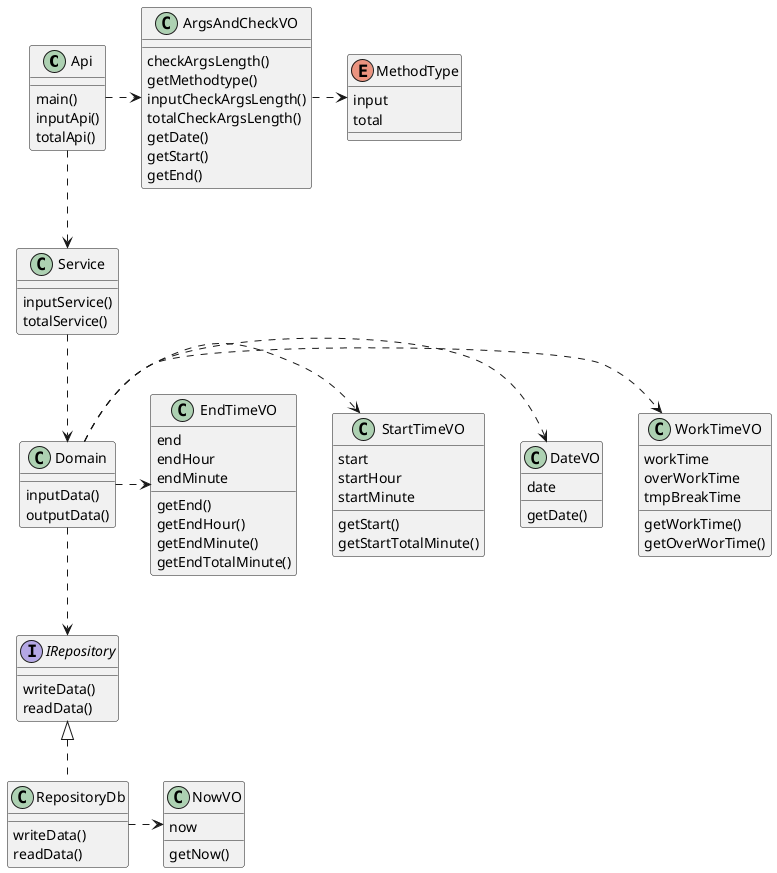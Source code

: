 @startuml
'コメントアウト

class Api {
  main()
  inputApi()
  totalApi()
}


class  Service {
  inputService()
  totalService()
}

class Domain {
  inputData()
  outputData()
}

interface IRepository {
  writeData()
  readData()
}


class RepositoryDb implements IRepository {
  writeData()
  readData()
} 

class ArgsAndCheckVO {
  checkArgsLength()
  getMethodtype()
  inputCheckArgsLength()
  totalCheckArgsLength()
  getDate()
  getStart()
  getEnd()
}

enum MethodType {
  input
  total
}

class DateVO {
  date
  getDate()
}

class StartTimeVO {
  start
  startHour
  startMinute
  getStart()
  getStartTotalMinute()
}


class EndTimeVO {
  end
  endHour
  endMinute
  getEnd()
  getEndHour()
  getEndMinute()
  getEndTotalMinute()
}

class WorkTimeVO {
  workTime
  overWorkTime
  tmpBreakTime
  getWorkTime()
  getOverWorTime()
}

class NowVO {
  now
  getNow()
}


Api .down.> Service
Service .down.> Domain
Domain .down.> IRepository

Api .right.> ArgsAndCheckVO
ArgsAndCheckVO .right.> MethodType

Domain .right.> WorkTimeVO
Domain .right.> DateVO
Domain .right.> StartTimeVO
Domain .right.> EndTimeVO

RepositoryDb .right.> NowVO


@enduml
